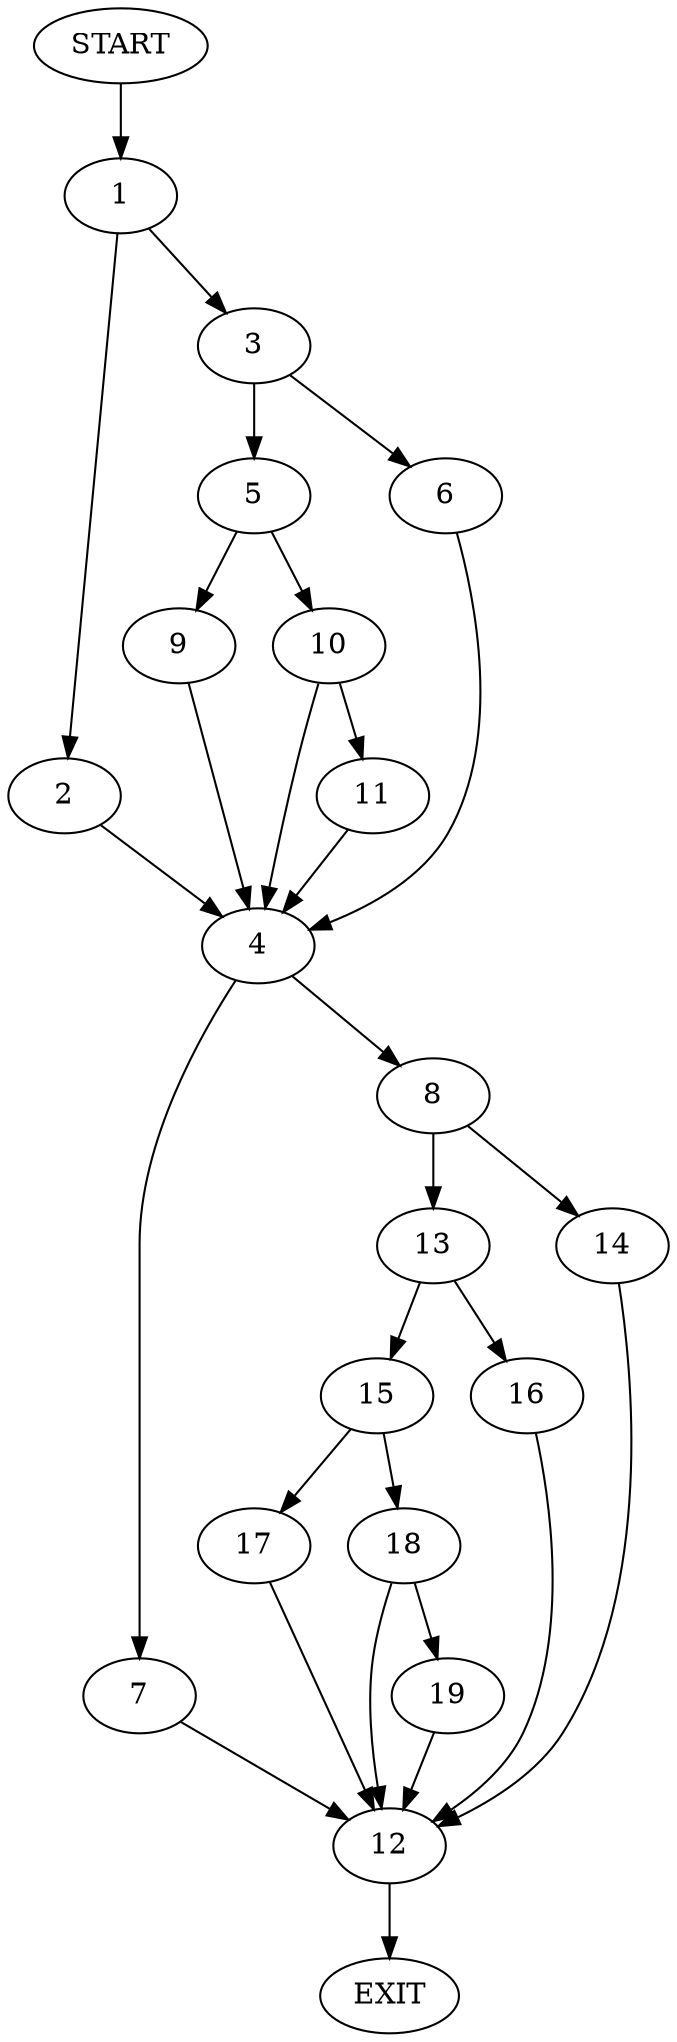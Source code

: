 digraph {
0 [label="START"]
20 [label="EXIT"]
0 -> 1
1 -> 2
1 -> 3
2 -> 4
3 -> 5
3 -> 6
4 -> 7
4 -> 8
5 -> 9
5 -> 10
6 -> 4
10 -> 4
10 -> 11
9 -> 4
11 -> 4
7 -> 12
8 -> 13
8 -> 14
12 -> 20
14 -> 12
13 -> 15
13 -> 16
16 -> 12
15 -> 17
15 -> 18
17 -> 12
18 -> 12
18 -> 19
19 -> 12
}
